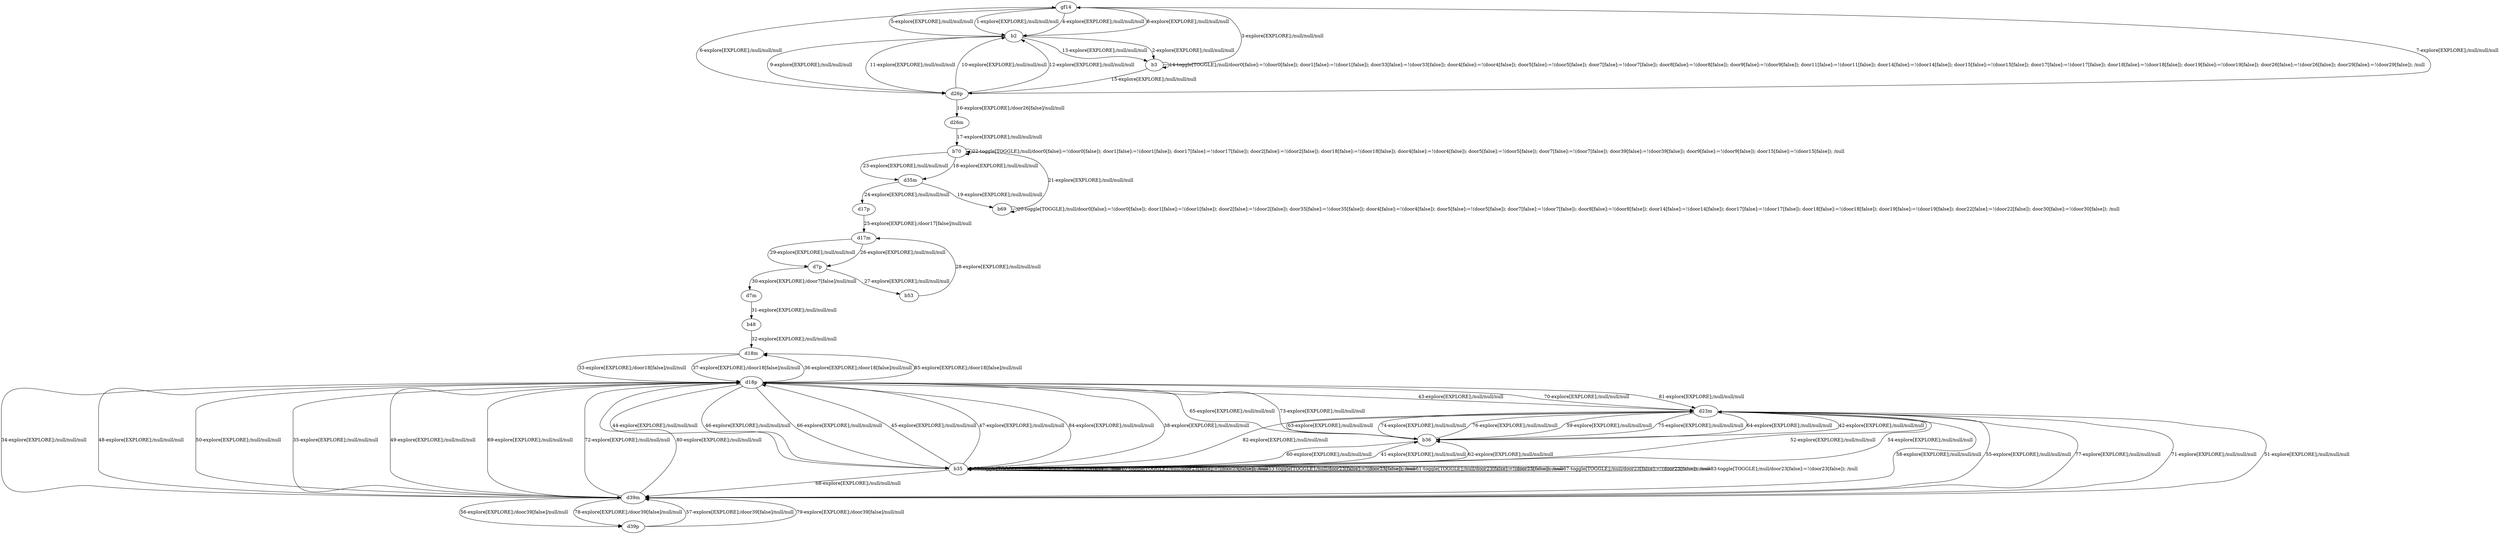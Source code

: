 # Total number of goals covered by this test: 2
# d39m --> d39p
# d39p --> d39m

digraph g {
"gf14" -> "b2" [label = "1-explore[EXPLORE];/null/null/null"];
"b2" -> "b3" [label = "2-explore[EXPLORE];/null/null/null"];
"b3" -> "gf14" [label = "3-explore[EXPLORE];/null/null/null"];
"gf14" -> "b2" [label = "4-explore[EXPLORE];/null/null/null"];
"b2" -> "gf14" [label = "5-explore[EXPLORE];/null/null/null"];
"gf14" -> "d26p" [label = "6-explore[EXPLORE];/null/null/null"];
"d26p" -> "gf14" [label = "7-explore[EXPLORE];/null/null/null"];
"gf14" -> "b2" [label = "8-explore[EXPLORE];/null/null/null"];
"b2" -> "d26p" [label = "9-explore[EXPLORE];/null/null/null"];
"d26p" -> "b2" [label = "10-explore[EXPLORE];/null/null/null"];
"b2" -> "d26p" [label = "11-explore[EXPLORE];/null/null/null"];
"d26p" -> "b2" [label = "12-explore[EXPLORE];/null/null/null"];
"b2" -> "b3" [label = "13-explore[EXPLORE];/null/null/null"];
"b3" -> "b3" [label = "14-toggle[TOGGLE];/null/door0[false]:=!(door0[false]); door1[false]:=!(door1[false]); door33[false]:=!(door33[false]); door4[false]:=!(door4[false]); door5[false]:=!(door5[false]); door7[false]:=!(door7[false]); door8[false]:=!(door8[false]); door9[false]:=!(door9[false]); door11[false]:=!(door11[false]); door14[false]:=!(door14[false]); door15[false]:=!(door15[false]); door17[false]:=!(door17[false]); door18[false]:=!(door18[false]); door19[false]:=!(door19[false]); door26[false]:=!(door26[false]); door29[false]:=!(door29[false]); /null"];
"b3" -> "d26p" [label = "15-explore[EXPLORE];/null/null/null"];
"d26p" -> "d26m" [label = "16-explore[EXPLORE];/door26[false]/null/null"];
"d26m" -> "b70" [label = "17-explore[EXPLORE];/null/null/null"];
"b70" -> "d35m" [label = "18-explore[EXPLORE];/null/null/null"];
"d35m" -> "b69" [label = "19-explore[EXPLORE];/null/null/null"];
"b69" -> "b69" [label = "20-toggle[TOGGLE];/null/door0[false]:=!(door0[false]); door1[false]:=!(door1[false]); door2[false]:=!(door2[false]); door35[false]:=!(door35[false]); door4[false]:=!(door4[false]); door5[false]:=!(door5[false]); door7[false]:=!(door7[false]); door8[false]:=!(door8[false]); door14[false]:=!(door14[false]); door17[false]:=!(door17[false]); door18[false]:=!(door18[false]); door19[false]:=!(door19[false]); door22[false]:=!(door22[false]); door30[false]:=!(door30[false]); /null"];
"b69" -> "b70" [label = "21-explore[EXPLORE];/null/null/null"];
"b70" -> "b70" [label = "22-toggle[TOGGLE];/null/door0[false]:=!(door0[false]); door1[false]:=!(door1[false]); door17[false]:=!(door17[false]); door2[false]:=!(door2[false]); door18[false]:=!(door18[false]); door4[false]:=!(door4[false]); door5[false]:=!(door5[false]); door7[false]:=!(door7[false]); door39[false]:=!(door39[false]); door9[false]:=!(door9[false]); door15[false]:=!(door15[false]); /null"];
"b70" -> "d35m" [label = "23-explore[EXPLORE];/null/null/null"];
"d35m" -> "d17p" [label = "24-explore[EXPLORE];/null/null/null"];
"d17p" -> "d17m" [label = "25-explore[EXPLORE];/door17[false]/null/null"];
"d17m" -> "d7p" [label = "26-explore[EXPLORE];/null/null/null"];
"d7p" -> "b53" [label = "27-explore[EXPLORE];/null/null/null"];
"b53" -> "d17m" [label = "28-explore[EXPLORE];/null/null/null"];
"d17m" -> "d7p" [label = "29-explore[EXPLORE];/null/null/null"];
"d7p" -> "d7m" [label = "30-explore[EXPLORE];/door7[false]/null/null"];
"d7m" -> "b48" [label = "31-explore[EXPLORE];/null/null/null"];
"b48" -> "d18m" [label = "32-explore[EXPLORE];/null/null/null"];
"d18m" -> "d18p" [label = "33-explore[EXPLORE];/door18[false]/null/null"];
"d18p" -> "d39m" [label = "34-explore[EXPLORE];/null/null/null"];
"d39m" -> "d18p" [label = "35-explore[EXPLORE];/null/null/null"];
"d18p" -> "d18m" [label = "36-explore[EXPLORE];/door18[false]/null/null"];
"d18m" -> "d18p" [label = "37-explore[EXPLORE];/door18[false]/null/null"];
"d18p" -> "b35" [label = "38-explore[EXPLORE];/null/null/null"];
"b35" -> "b35" [label = "39-toggle[TOGGLE];/null/door23[false]:=!(door23[false]); /null"];
"b35" -> "b35" [label = "40-toggle[TOGGLE];/null/door23[false]:=!(door23[false]); /null"];
"b35" -> "b36" [label = "41-explore[EXPLORE];/null/null/null"];
"b36" -> "d23m" [label = "42-explore[EXPLORE];/null/null/null"];
"d23m" -> "d18p" [label = "43-explore[EXPLORE];/null/null/null"];
"d18p" -> "b35" [label = "44-explore[EXPLORE];/null/null/null"];
"b35" -> "d18p" [label = "45-explore[EXPLORE];/null/null/null"];
"d18p" -> "b35" [label = "46-explore[EXPLORE];/null/null/null"];
"b35" -> "d18p" [label = "47-explore[EXPLORE];/null/null/null"];
"d18p" -> "d39m" [label = "48-explore[EXPLORE];/null/null/null"];
"d39m" -> "d18p" [label = "49-explore[EXPLORE];/null/null/null"];
"d18p" -> "d39m" [label = "50-explore[EXPLORE];/null/null/null"];
"d39m" -> "d23m" [label = "51-explore[EXPLORE];/null/null/null"];
"d23m" -> "b35" [label = "52-explore[EXPLORE];/null/null/null"];
"b35" -> "b35" [label = "53-toggle[TOGGLE];/null/door23[false]:=!(door23[false]); /null"];
"b35" -> "d23m" [label = "54-explore[EXPLORE];/null/null/null"];
"d23m" -> "d39m" [label = "55-explore[EXPLORE];/null/null/null"];
"d39m" -> "d39p" [label = "56-explore[EXPLORE];/door39[false]/null/null"];
"d39p" -> "d39m" [label = "57-explore[EXPLORE];/door39[false]/null/null"];
"d39m" -> "d23m" [label = "58-explore[EXPLORE];/null/null/null"];
"d23m" -> "b36" [label = "59-explore[EXPLORE];/null/null/null"];
"b36" -> "b35" [label = "60-explore[EXPLORE];/null/null/null"];
"b35" -> "b35" [label = "61-toggle[TOGGLE];/null/door23[false]:=!(door23[false]); /null"];
"b35" -> "b36" [label = "62-explore[EXPLORE];/null/null/null"];
"b36" -> "d23m" [label = "63-explore[EXPLORE];/null/null/null"];
"d23m" -> "b36" [label = "64-explore[EXPLORE];/null/null/null"];
"b36" -> "d18p" [label = "65-explore[EXPLORE];/null/null/null"];
"d18p" -> "b35" [label = "66-explore[EXPLORE];/null/null/null"];
"b35" -> "b35" [label = "67-toggle[TOGGLE];/null/door23[false]:=!(door23[false]); /null"];
"b35" -> "d39m" [label = "68-explore[EXPLORE];/null/null/null"];
"d39m" -> "d18p" [label = "69-explore[EXPLORE];/null/null/null"];
"d18p" -> "d23m" [label = "70-explore[EXPLORE];/null/null/null"];
"d23m" -> "d39m" [label = "71-explore[EXPLORE];/null/null/null"];
"d39m" -> "d18p" [label = "72-explore[EXPLORE];/null/null/null"];
"d18p" -> "b36" [label = "73-explore[EXPLORE];/null/null/null"];
"b36" -> "d23m" [label = "74-explore[EXPLORE];/null/null/null"];
"d23m" -> "b36" [label = "75-explore[EXPLORE];/null/null/null"];
"b36" -> "d23m" [label = "76-explore[EXPLORE];/null/null/null"];
"d23m" -> "d39m" [label = "77-explore[EXPLORE];/null/null/null"];
"d39m" -> "d39p" [label = "78-explore[EXPLORE];/door39[false]/null/null"];
"d39p" -> "d39m" [label = "79-explore[EXPLORE];/door39[false]/null/null"];
"d39m" -> "d18p" [label = "80-explore[EXPLORE];/null/null/null"];
"d18p" -> "d23m" [label = "81-explore[EXPLORE];/null/null/null"];
"d23m" -> "b35" [label = "82-explore[EXPLORE];/null/null/null"];
"b35" -> "b35" [label = "83-toggle[TOGGLE];/null/door23[false]:=!(door23[false]); /null"];
"b35" -> "d18p" [label = "84-explore[EXPLORE];/null/null/null"];
"d18p" -> "d18m" [label = "85-explore[EXPLORE];/door18[false]/null/null"];
}